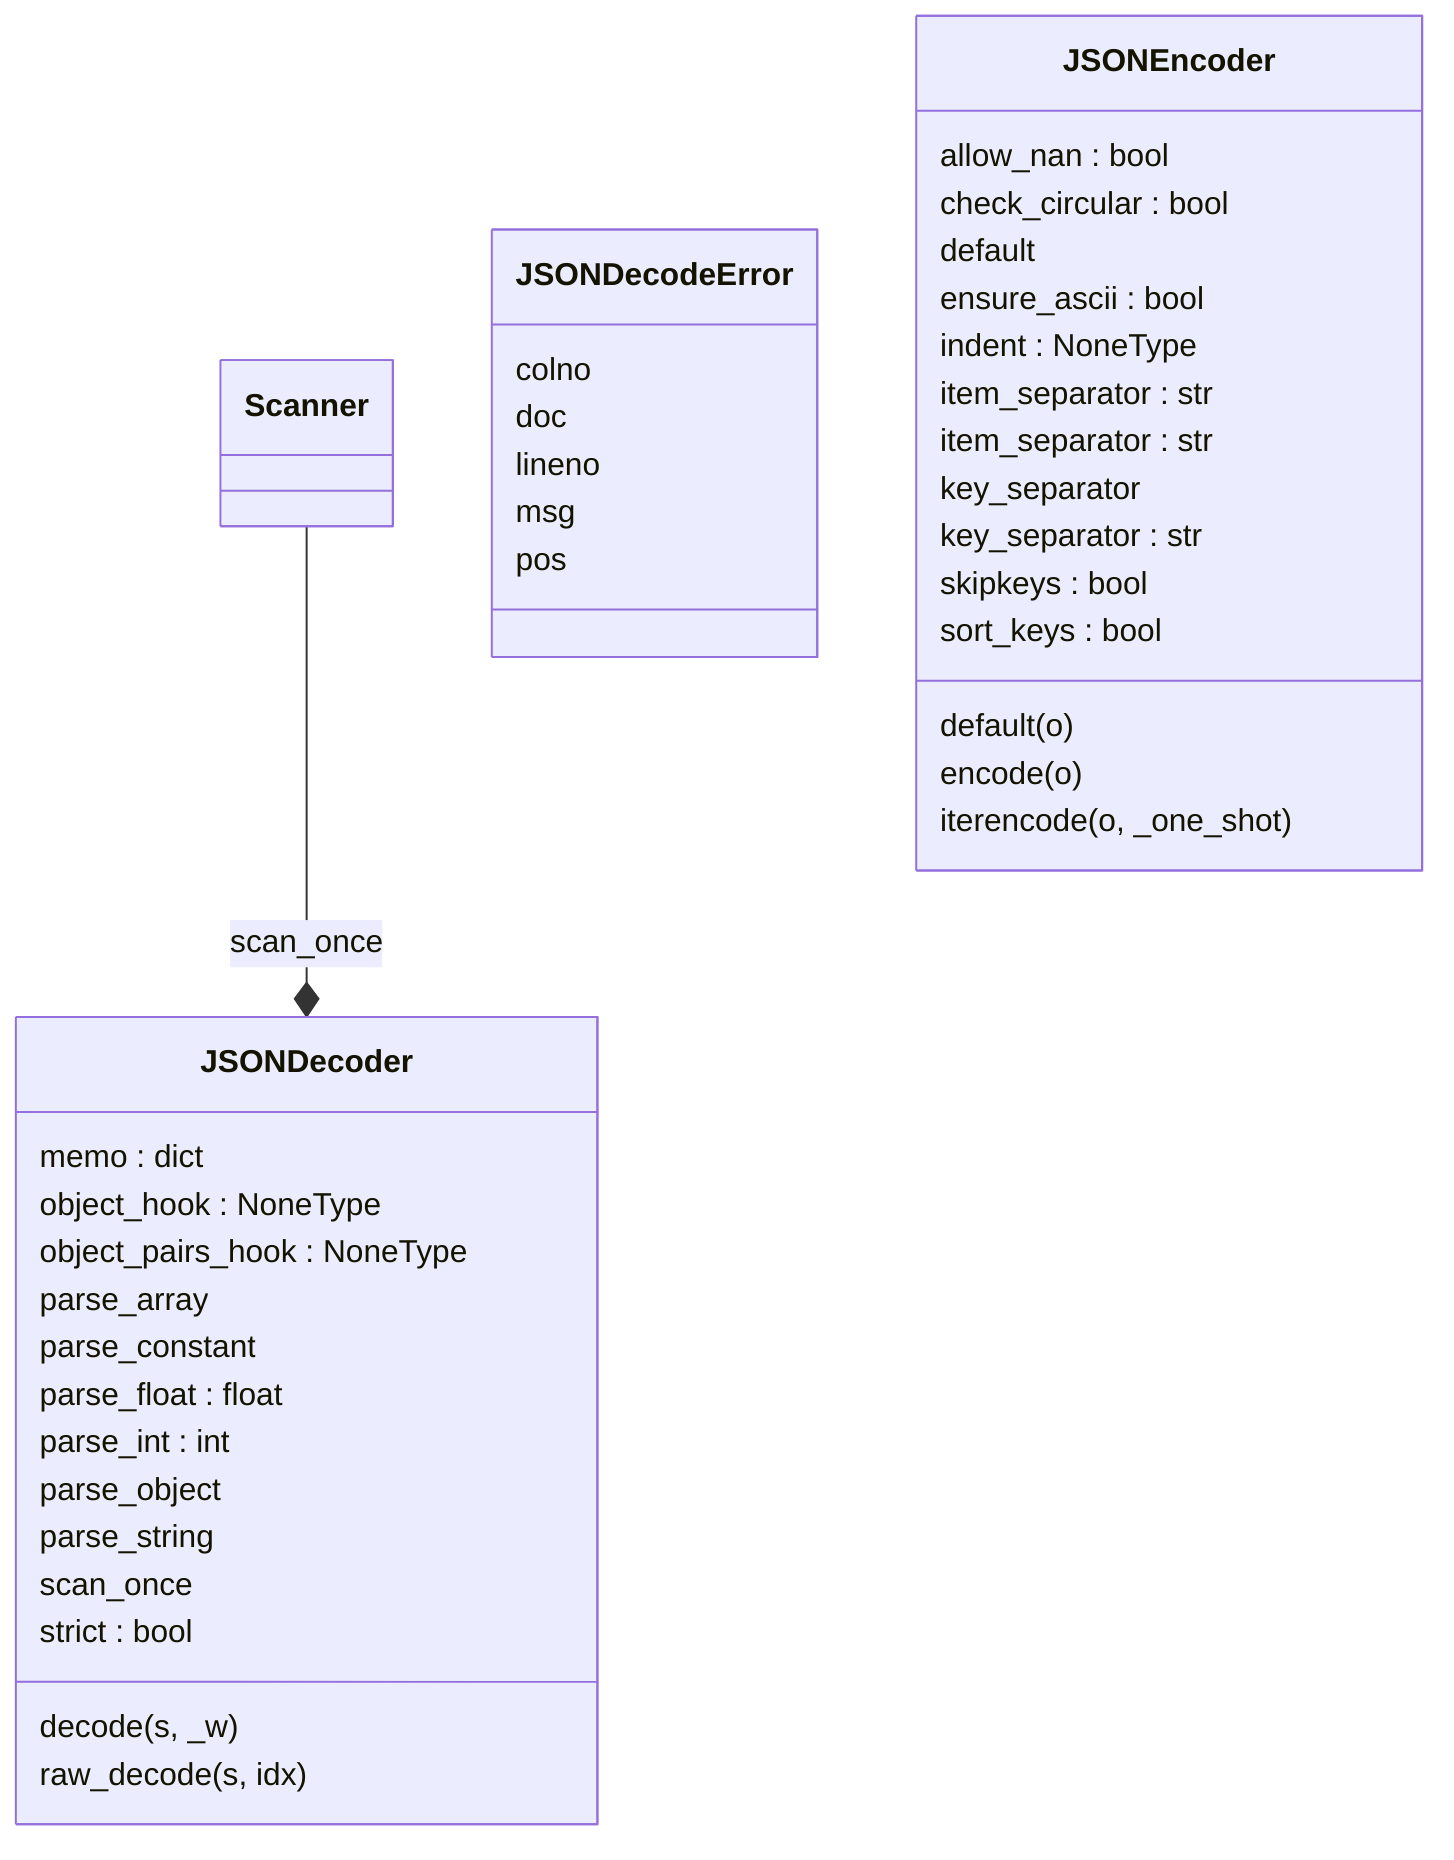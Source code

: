 classDiagram
  class Scanner {
  }
  class JSONDecodeError {
    colno
    doc
    lineno
    msg
    pos
  }
  class JSONDecoder {
    memo : dict
    object_hook : NoneType
    object_pairs_hook : NoneType
    parse_array
    parse_constant
    parse_float : float
    parse_int : int
    parse_object
    parse_string
    scan_once
    strict : bool
    decode(s, _w)
    raw_decode(s, idx)
  }
  class JSONEncoder {
    allow_nan : bool
    check_circular : bool
    default
    ensure_ascii : bool
    indent : NoneType
    item_separator : str
    item_separator : str
    key_separator
    key_separator : str
    skipkeys : bool
    sort_keys : bool
    default(o)
    encode(o)
    iterencode(o, _one_shot)
  }
  Scanner --* JSONDecoder : scan_once